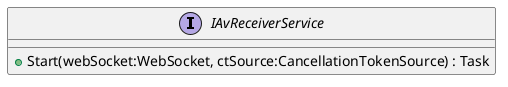 @startuml
interface IAvReceiverService {
    + Start(webSocket:WebSocket, ctSource:CancellationTokenSource) : Task
}
@enduml
